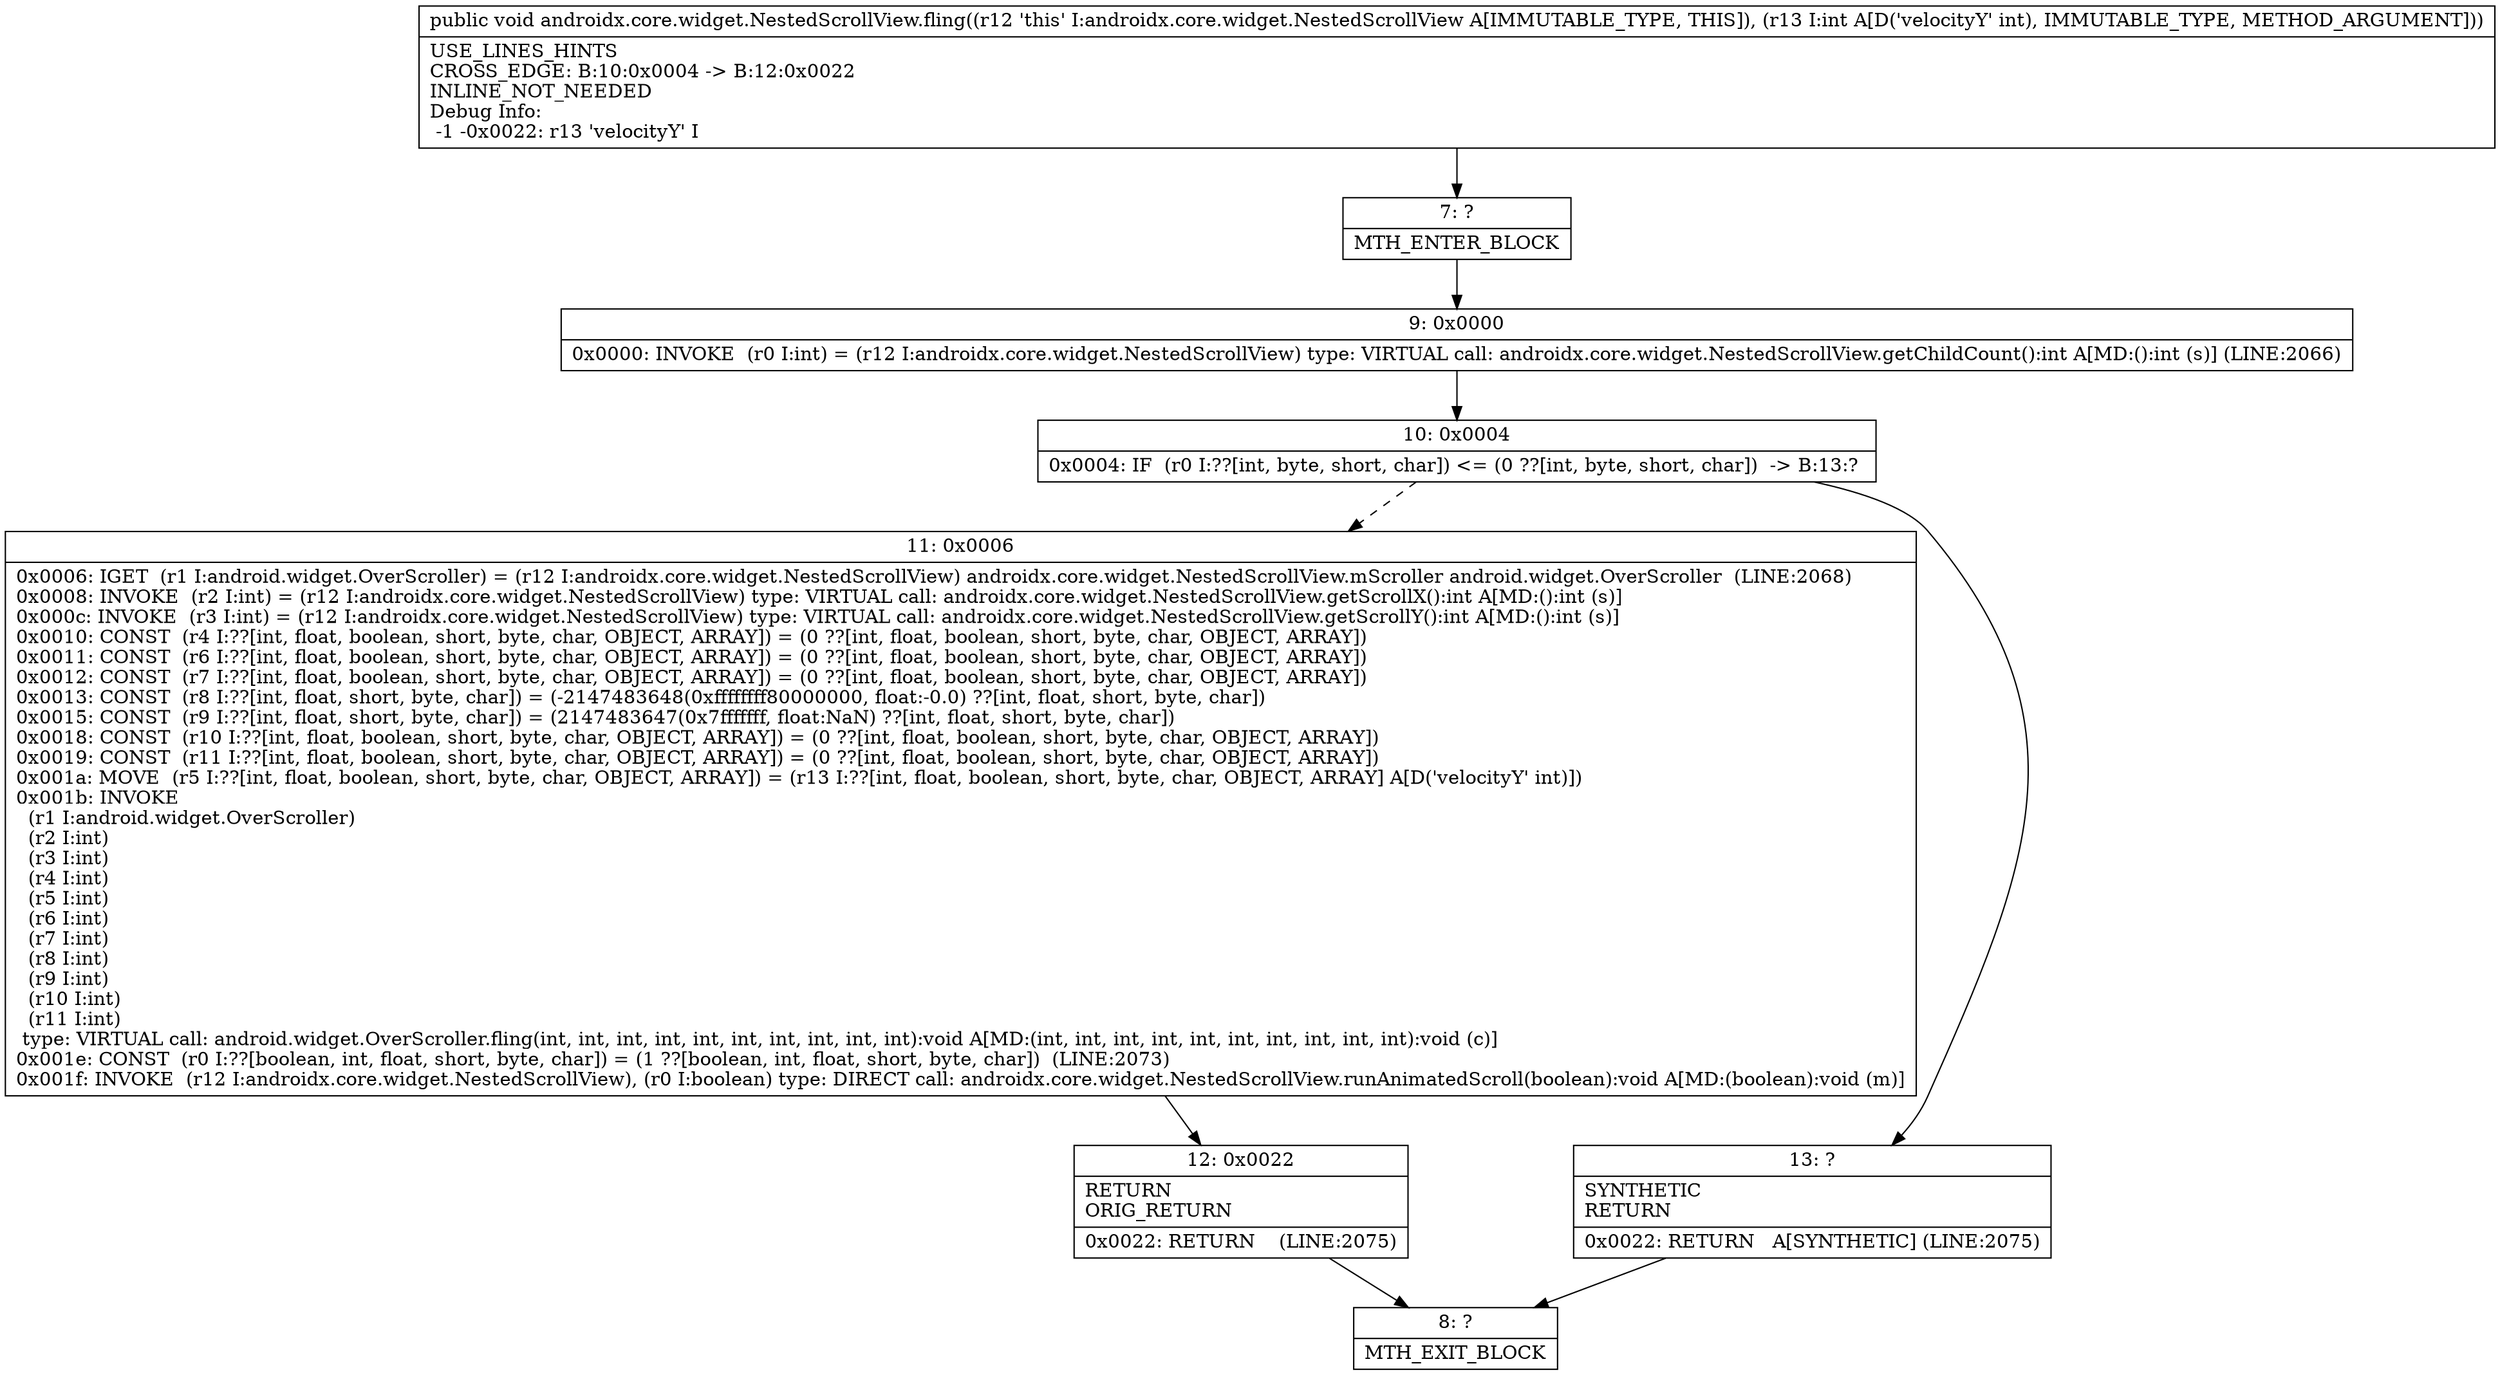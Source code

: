 digraph "CFG forandroidx.core.widget.NestedScrollView.fling(I)V" {
Node_7 [shape=record,label="{7\:\ ?|MTH_ENTER_BLOCK\l}"];
Node_9 [shape=record,label="{9\:\ 0x0000|0x0000: INVOKE  (r0 I:int) = (r12 I:androidx.core.widget.NestedScrollView) type: VIRTUAL call: androidx.core.widget.NestedScrollView.getChildCount():int A[MD:():int (s)] (LINE:2066)\l}"];
Node_10 [shape=record,label="{10\:\ 0x0004|0x0004: IF  (r0 I:??[int, byte, short, char]) \<= (0 ??[int, byte, short, char])  \-\> B:13:? \l}"];
Node_11 [shape=record,label="{11\:\ 0x0006|0x0006: IGET  (r1 I:android.widget.OverScroller) = (r12 I:androidx.core.widget.NestedScrollView) androidx.core.widget.NestedScrollView.mScroller android.widget.OverScroller  (LINE:2068)\l0x0008: INVOKE  (r2 I:int) = (r12 I:androidx.core.widget.NestedScrollView) type: VIRTUAL call: androidx.core.widget.NestedScrollView.getScrollX():int A[MD:():int (s)]\l0x000c: INVOKE  (r3 I:int) = (r12 I:androidx.core.widget.NestedScrollView) type: VIRTUAL call: androidx.core.widget.NestedScrollView.getScrollY():int A[MD:():int (s)]\l0x0010: CONST  (r4 I:??[int, float, boolean, short, byte, char, OBJECT, ARRAY]) = (0 ??[int, float, boolean, short, byte, char, OBJECT, ARRAY]) \l0x0011: CONST  (r6 I:??[int, float, boolean, short, byte, char, OBJECT, ARRAY]) = (0 ??[int, float, boolean, short, byte, char, OBJECT, ARRAY]) \l0x0012: CONST  (r7 I:??[int, float, boolean, short, byte, char, OBJECT, ARRAY]) = (0 ??[int, float, boolean, short, byte, char, OBJECT, ARRAY]) \l0x0013: CONST  (r8 I:??[int, float, short, byte, char]) = (\-2147483648(0xffffffff80000000, float:\-0.0) ??[int, float, short, byte, char]) \l0x0015: CONST  (r9 I:??[int, float, short, byte, char]) = (2147483647(0x7fffffff, float:NaN) ??[int, float, short, byte, char]) \l0x0018: CONST  (r10 I:??[int, float, boolean, short, byte, char, OBJECT, ARRAY]) = (0 ??[int, float, boolean, short, byte, char, OBJECT, ARRAY]) \l0x0019: CONST  (r11 I:??[int, float, boolean, short, byte, char, OBJECT, ARRAY]) = (0 ??[int, float, boolean, short, byte, char, OBJECT, ARRAY]) \l0x001a: MOVE  (r5 I:??[int, float, boolean, short, byte, char, OBJECT, ARRAY]) = (r13 I:??[int, float, boolean, short, byte, char, OBJECT, ARRAY] A[D('velocityY' int)]) \l0x001b: INVOKE  \l  (r1 I:android.widget.OverScroller)\l  (r2 I:int)\l  (r3 I:int)\l  (r4 I:int)\l  (r5 I:int)\l  (r6 I:int)\l  (r7 I:int)\l  (r8 I:int)\l  (r9 I:int)\l  (r10 I:int)\l  (r11 I:int)\l type: VIRTUAL call: android.widget.OverScroller.fling(int, int, int, int, int, int, int, int, int, int):void A[MD:(int, int, int, int, int, int, int, int, int, int):void (c)]\l0x001e: CONST  (r0 I:??[boolean, int, float, short, byte, char]) = (1 ??[boolean, int, float, short, byte, char])  (LINE:2073)\l0x001f: INVOKE  (r12 I:androidx.core.widget.NestedScrollView), (r0 I:boolean) type: DIRECT call: androidx.core.widget.NestedScrollView.runAnimatedScroll(boolean):void A[MD:(boolean):void (m)]\l}"];
Node_12 [shape=record,label="{12\:\ 0x0022|RETURN\lORIG_RETURN\l|0x0022: RETURN    (LINE:2075)\l}"];
Node_8 [shape=record,label="{8\:\ ?|MTH_EXIT_BLOCK\l}"];
Node_13 [shape=record,label="{13\:\ ?|SYNTHETIC\lRETURN\l|0x0022: RETURN   A[SYNTHETIC] (LINE:2075)\l}"];
MethodNode[shape=record,label="{public void androidx.core.widget.NestedScrollView.fling((r12 'this' I:androidx.core.widget.NestedScrollView A[IMMUTABLE_TYPE, THIS]), (r13 I:int A[D('velocityY' int), IMMUTABLE_TYPE, METHOD_ARGUMENT]))  | USE_LINES_HINTS\lCROSS_EDGE: B:10:0x0004 \-\> B:12:0x0022\lINLINE_NOT_NEEDED\lDebug Info:\l  \-1 \-0x0022: r13 'velocityY' I\l}"];
MethodNode -> Node_7;Node_7 -> Node_9;
Node_9 -> Node_10;
Node_10 -> Node_11[style=dashed];
Node_10 -> Node_13;
Node_11 -> Node_12;
Node_12 -> Node_8;
Node_13 -> Node_8;
}

